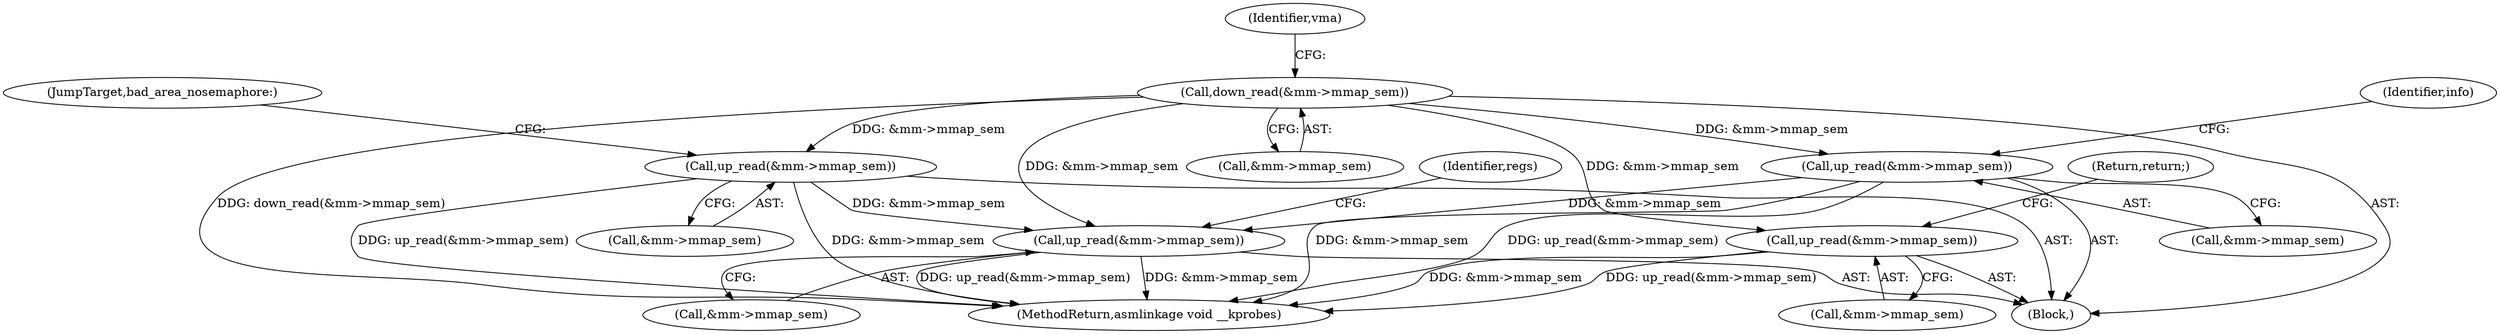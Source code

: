 digraph "0_linux_a8b0ca17b80e92faab46ee7179ba9e99ccb61233_29@API" {
"1000181" [label="(Call,down_read(&mm->mmap_sem))"];
"1000299" [label="(Call,up_read(&mm->mmap_sem))"];
"1000306" [label="(Call,up_read(&mm->mmap_sem))"];
"1000396" [label="(Call,up_read(&mm->mmap_sem))"];
"1000409" [label="(Call,up_read(&mm->mmap_sem))"];
"1000187" [label="(Identifier,vma)"];
"1000182" [label="(Call,&mm->mmap_sem)"];
"1000300" [label="(Call,&mm->mmap_sem)"];
"1000404" [label="(Identifier,regs)"];
"1000115" [label="(Block,)"];
"1000416" [label="(Identifier,info)"];
"1000299" [label="(Call,up_read(&mm->mmap_sem))"];
"1000410" [label="(Call,&mm->mmap_sem)"];
"1000307" [label="(Call,&mm->mmap_sem)"];
"1000409" [label="(Call,up_read(&mm->mmap_sem))"];
"1000311" [label="(JumpTarget,bad_area_nosemaphore:)"];
"1000446" [label="(MethodReturn,asmlinkage void __kprobes)"];
"1000304" [label="(Return,return;)"];
"1000396" [label="(Call,up_read(&mm->mmap_sem))"];
"1000306" [label="(Call,up_read(&mm->mmap_sem))"];
"1000181" [label="(Call,down_read(&mm->mmap_sem))"];
"1000397" [label="(Call,&mm->mmap_sem)"];
"1000181" -> "1000115"  [label="AST: "];
"1000181" -> "1000182"  [label="CFG: "];
"1000182" -> "1000181"  [label="AST: "];
"1000187" -> "1000181"  [label="CFG: "];
"1000181" -> "1000446"  [label="DDG: down_read(&mm->mmap_sem)"];
"1000181" -> "1000299"  [label="DDG: &mm->mmap_sem"];
"1000181" -> "1000306"  [label="DDG: &mm->mmap_sem"];
"1000181" -> "1000396"  [label="DDG: &mm->mmap_sem"];
"1000181" -> "1000409"  [label="DDG: &mm->mmap_sem"];
"1000299" -> "1000115"  [label="AST: "];
"1000299" -> "1000300"  [label="CFG: "];
"1000300" -> "1000299"  [label="AST: "];
"1000304" -> "1000299"  [label="CFG: "];
"1000299" -> "1000446"  [label="DDG: up_read(&mm->mmap_sem)"];
"1000299" -> "1000446"  [label="DDG: &mm->mmap_sem"];
"1000306" -> "1000115"  [label="AST: "];
"1000306" -> "1000307"  [label="CFG: "];
"1000307" -> "1000306"  [label="AST: "];
"1000311" -> "1000306"  [label="CFG: "];
"1000306" -> "1000446"  [label="DDG: &mm->mmap_sem"];
"1000306" -> "1000446"  [label="DDG: up_read(&mm->mmap_sem)"];
"1000306" -> "1000396"  [label="DDG: &mm->mmap_sem"];
"1000396" -> "1000115"  [label="AST: "];
"1000396" -> "1000397"  [label="CFG: "];
"1000397" -> "1000396"  [label="AST: "];
"1000404" -> "1000396"  [label="CFG: "];
"1000396" -> "1000446"  [label="DDG: up_read(&mm->mmap_sem)"];
"1000396" -> "1000446"  [label="DDG: &mm->mmap_sem"];
"1000409" -> "1000396"  [label="DDG: &mm->mmap_sem"];
"1000409" -> "1000115"  [label="AST: "];
"1000409" -> "1000410"  [label="CFG: "];
"1000410" -> "1000409"  [label="AST: "];
"1000416" -> "1000409"  [label="CFG: "];
"1000409" -> "1000446"  [label="DDG: up_read(&mm->mmap_sem)"];
"1000409" -> "1000446"  [label="DDG: &mm->mmap_sem"];
}
